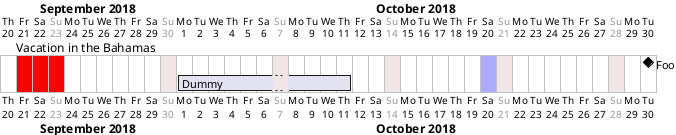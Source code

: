 {
  "sha1": "mwlibzluzmsvyhznq4v1mvcz1cp7ks",
  "insertion": {
    "when": "2024-06-03T18:59:35.819Z",
    "url": "http://forum.plantuml.net/8890/gannt-highlight-today",
    "user": "plantuml@gmail.com"
  }
}
@startgantt
Project starts the 20th of september 2018
sunday are close
2018/09/21 to 2018/09/23 are colored in red
2018/09/21 to 2018/09/30 are named [Vacation in the Bahamas] 

today is 30 days after start and is colored in #AAF
[Foo] happens 40 days after start
[Dummy] lasts 10 days and starts 10 days after start

@endgantt
